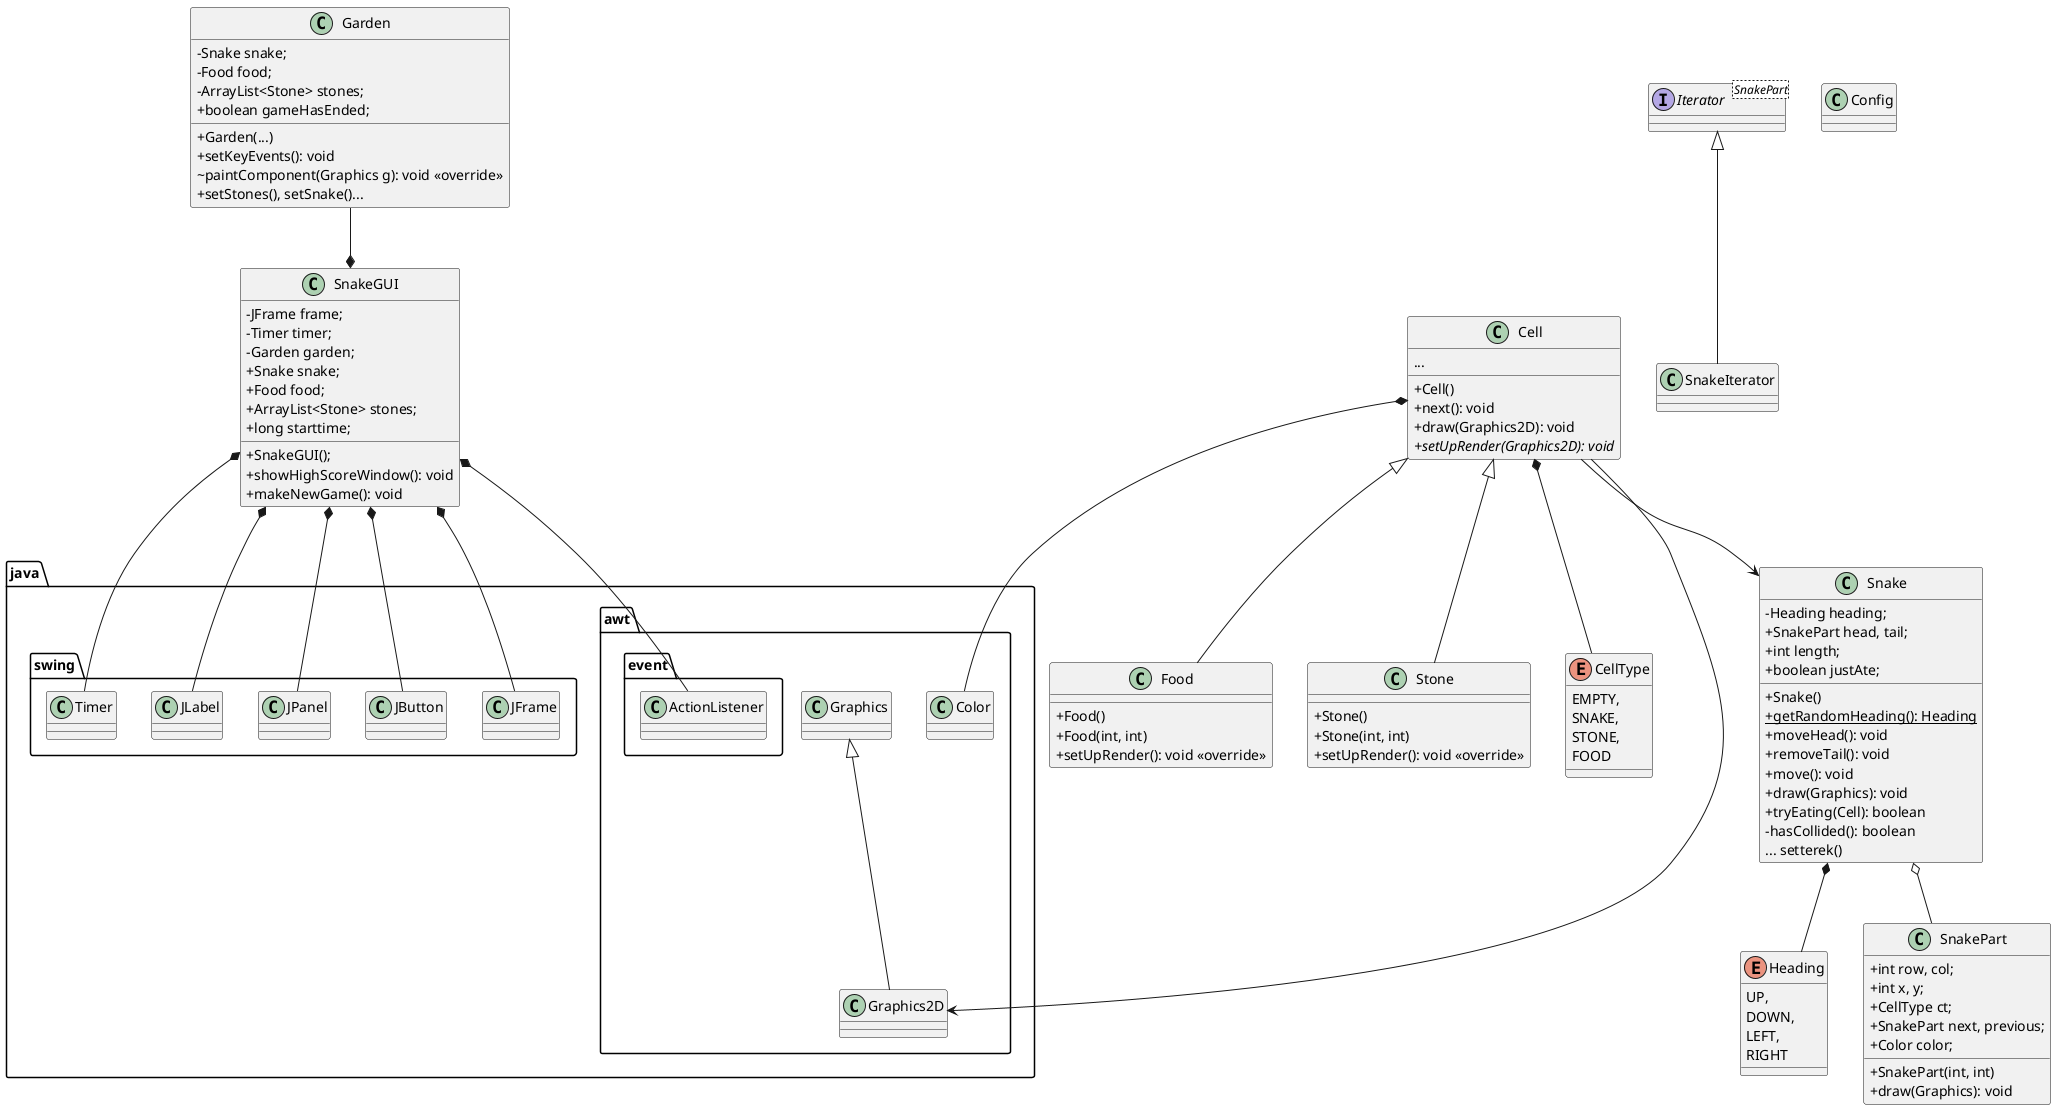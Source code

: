 @startuml
'https://plantuml.com/class-diagram
skinparam classAttributeIconSize 0

class java.swing.JFrame
class java.swing.JButton
class java.swing.JPanel
class java.swing.JLabel
class java.swing.Timer
class java.awt.Graphics
class java.awt.Graphics2D

java.awt.Graphics <|-- java.awt.Graphics2D

class java.awt.event.ActionListener
class java.awt.Color

class SnakeGUI

SnakeGUI *-up- java.awt.event.ActionListener
SnakeGUI *-up- Garden
SnakeGUI *-down- java.swing.JFrame
SnakeGUI *-- java.swing.JPanel
SnakeGUI *-- java.swing.JButton
SnakeGUI *-- java.swing.JLabel
SnakeGUI *-- java.swing.Timer

class Garden

class Snake
class SnakePart
Snake o-- SnakePart
Snake *-- Heading

class Cell
class Food
class Stone

interface Iterator<SnakePart> {
}

Iterator <|-- SnakeIterator

Cell <|-- Food
Cell <|-- Stone

Cell *-- CellType
Cell *-- java.awt.Color


class Food {
    + Food()
    + Food(int, int)
    + setUpRender(): void <<override>>
}

class Stone {
    + Stone()
    + Stone(int, int)
    + setUpRender(): void <<override>>
}


enum CellType {
    EMPTY,
    SNAKE,
    STONE,
    FOOD
}

enum Heading {
    UP,
    DOWN,
    LEFT,
    RIGHT
}

class SnakeGUI {
    - JFrame frame;
    - Timer timer;
    - Garden garden;
    + Snake snake;
    + Food food;
    + ArrayList<Stone> stones;
    + long starttime;
    + SnakeGUI();
    + showHighScoreWindow(): void
    + makeNewGame(): void
}

class SnakePart {
    + int row, col;
    + int x, y;
    + CellType ct;
    + SnakePart next, previous;
    + Color color;
    + SnakePart(int, int)
    + draw(Graphics): void
}

class Config {
}

class Garden {
     - Snake snake;
     - Food food;
     - ArrayList<Stone> stones;
     + boolean gameHasEnded;
     + Garden(...)
     + setKeyEvents(): void
     ~ paintComponent(Graphics g): void <<override>>
     + setStones(), setSnake()...
}

class Cell {
    ...
    + Cell()
    + next(): void
    + draw(Graphics2D): void
    + {abstract} setUpRender(Graphics2D): void
}

Cell --> java.awt.Graphics2D

class Snake {
    - Heading heading;
    + SnakePart head, tail;
    + int length;
    + boolean justAte;
    + Snake()
    + {static} getRandomHeading(): Heading
    + moveHead(): void
    + removeTail(): void
    + move(): void
    + draw(Graphics): void
    + tryEating(Cell): boolean
    - hasCollided(): boolean
    ... setterek()
}

Cell --> Snake

@enduml